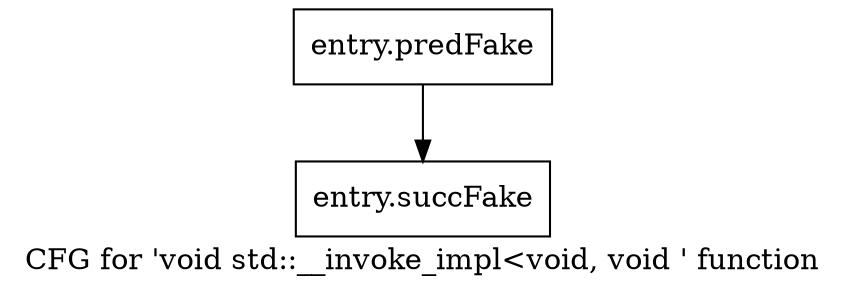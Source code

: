 digraph "CFG for 'void std::__invoke_impl\<void, void ' function" {
	label="CFG for 'void std::__invoke_impl\<void, void ' function";

	Node0x553e210 [shape=record,filename="",linenumber="",label="{entry.predFake}"];
	Node0x553e210 -> Node0x5905530[ callList="" memoryops="" filename="/tools/Xilinx/Vitis_HLS/2023.1/tps/lnx64/gcc-8.3.0/lib/gcc/x86_64-pc-linux-gnu/8.3.0/../../../../include/c++/8.3.0/bits/invoke.h" execusionnum="1"];
	Node0x5905530 [shape=record,filename="/tools/Xilinx/Vitis_HLS/2023.1/tps/lnx64/gcc-8.3.0/lib/gcc/x86_64-pc-linux-gnu/8.3.0/../../../../include/c++/8.3.0/bits/invoke.h",linenumber="60",label="{entry.succFake}"];
}
